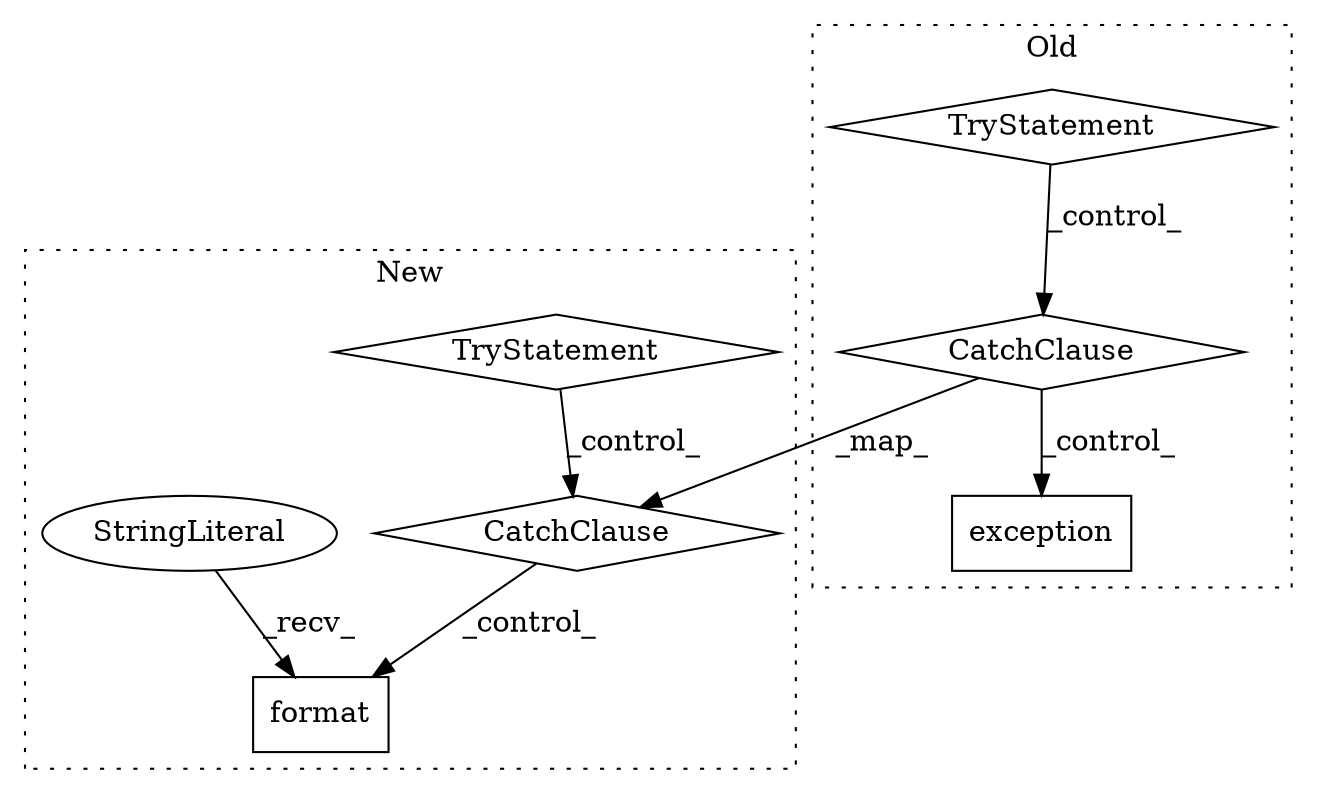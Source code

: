 digraph G {
subgraph cluster0 {
1 [label="exception" a="32" s="1227,1263" l="10,1" shape="box"];
3 [label="TryStatement" a="54" s="1040" l="4" shape="diamond"];
4 [label="CatchClause" a="12" s="1092,1120" l="11,2" shape="diamond"];
label = "Old";
style="dotted";
}
subgraph cluster1 {
2 [label="TryStatement" a="54" s="1214" l="4" shape="diamond"];
5 [label="CatchClause" a="12" s="1365,1393" l="11,2" shape="diamond"];
6 [label="format" a="32" s="1525,1552" l="7,1" shape="box"];
7 [label="StringLiteral" a="45" s="1475" l="49" shape="ellipse"];
label = "New";
style="dotted";
}
2 -> 5 [label="_control_"];
3 -> 4 [label="_control_"];
4 -> 5 [label="_map_"];
4 -> 1 [label="_control_"];
5 -> 6 [label="_control_"];
7 -> 6 [label="_recv_"];
}